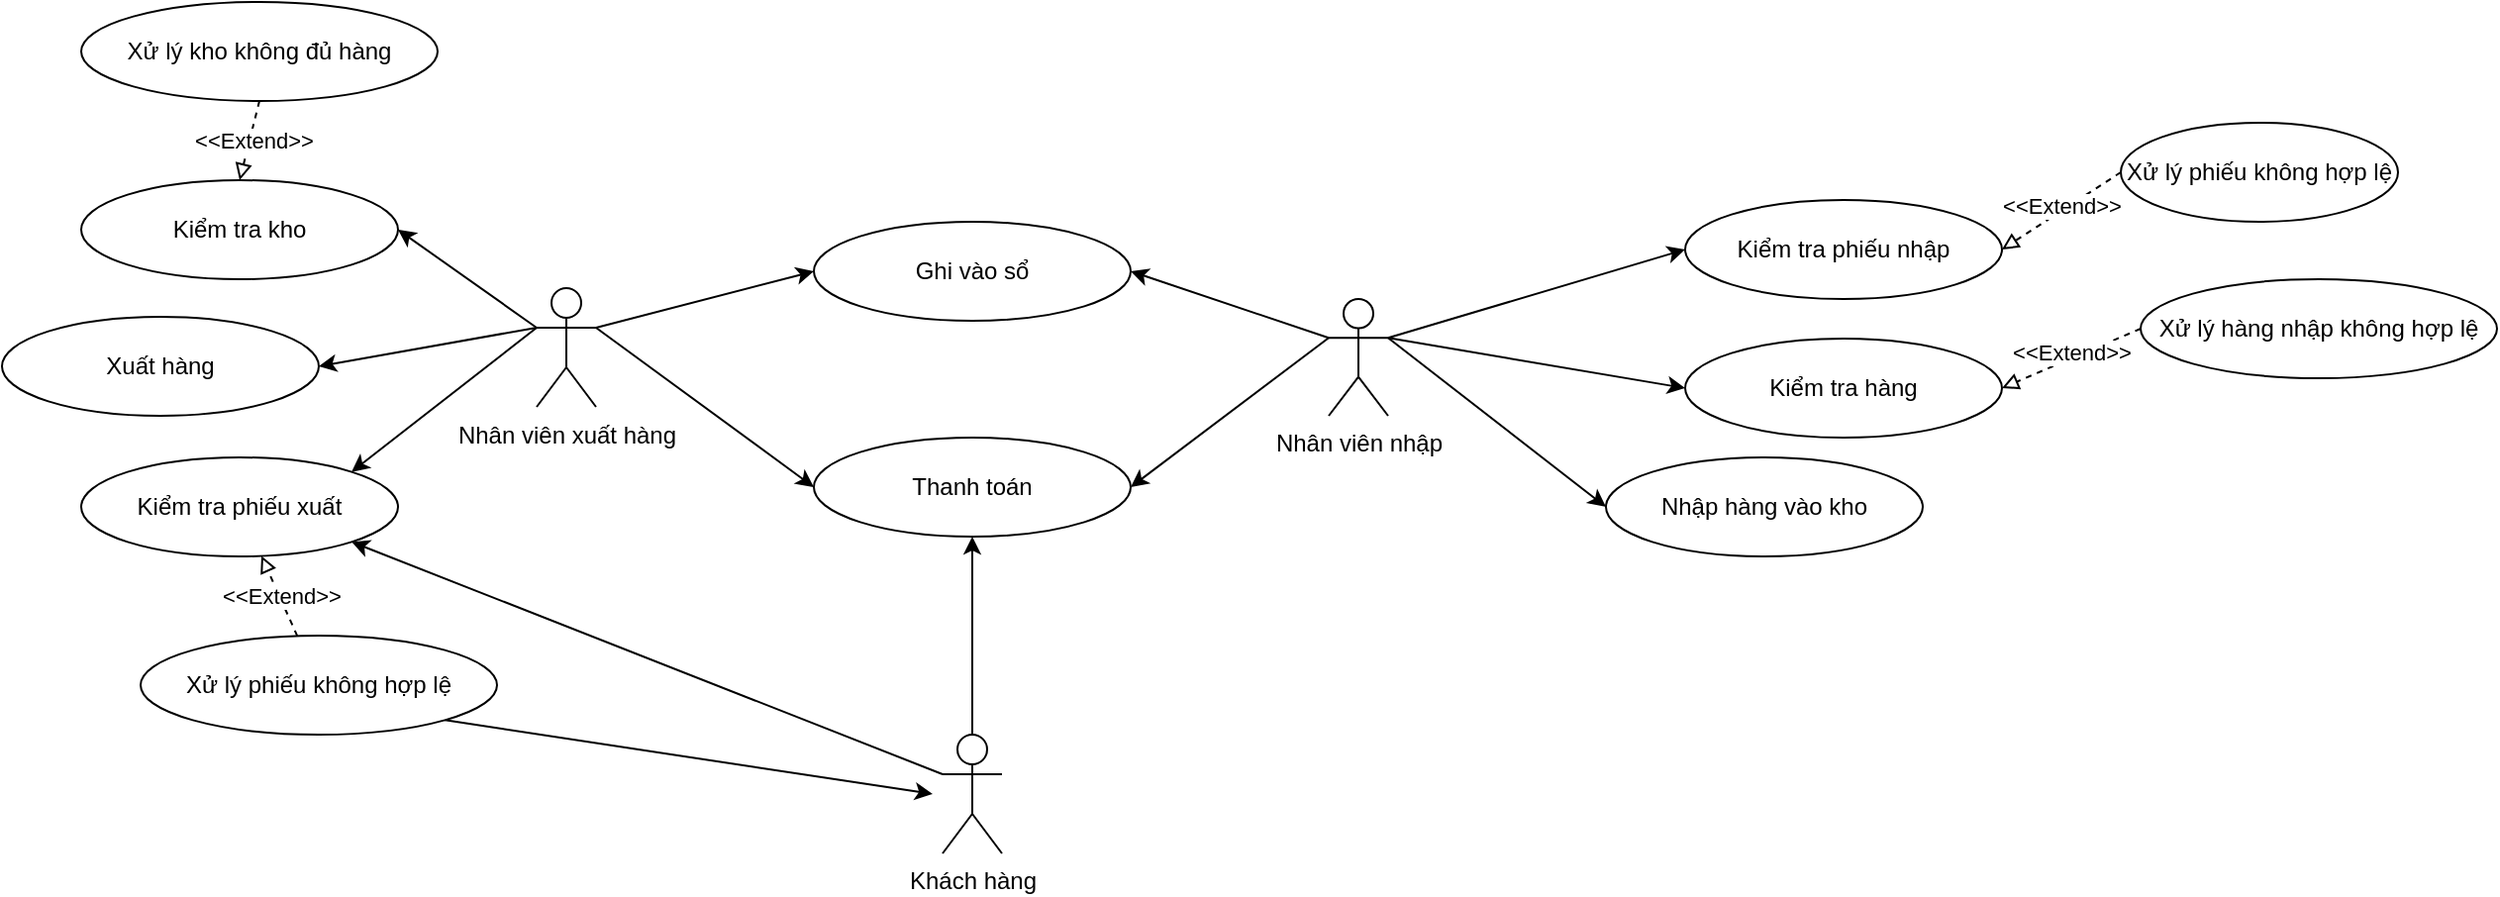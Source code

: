 <mxfile version="21.7.0" type="github">
  <diagram name="Trang-1" id="I9QSSPnk1WxFNa2g9Y9S">
    <mxGraphModel dx="3652" dy="668" grid="1" gridSize="10" guides="1" tooltips="1" connect="1" arrows="1" fold="1" page="1" pageScale="1" pageWidth="2339" pageHeight="3300" math="0" shadow="0">
      <root>
        <mxCell id="0" />
        <mxCell id="1" parent="0" />
        <mxCell id="ENuTCad7pYqqlt3_rePD-4" style="rounded=0;orthogonalLoop=1;jettySize=auto;html=1;exitX=1;exitY=0.333;exitDx=0;exitDy=0;exitPerimeter=0;entryX=0;entryY=0.5;entryDx=0;entryDy=0;" edge="1" parent="1" source="ENuTCad7pYqqlt3_rePD-1" target="ENuTCad7pYqqlt3_rePD-2">
          <mxGeometry relative="1" as="geometry" />
        </mxCell>
        <mxCell id="ENuTCad7pYqqlt3_rePD-11" style="rounded=0;orthogonalLoop=1;jettySize=auto;html=1;exitX=1;exitY=0.333;exitDx=0;exitDy=0;exitPerimeter=0;entryX=0;entryY=0.5;entryDx=0;entryDy=0;" edge="1" parent="1" source="ENuTCad7pYqqlt3_rePD-1" target="ENuTCad7pYqqlt3_rePD-5">
          <mxGeometry relative="1" as="geometry" />
        </mxCell>
        <mxCell id="ENuTCad7pYqqlt3_rePD-17" style="rounded=0;orthogonalLoop=1;jettySize=auto;html=1;exitX=0;exitY=0.333;exitDx=0;exitDy=0;exitPerimeter=0;entryX=1;entryY=0.5;entryDx=0;entryDy=0;" edge="1" parent="1" source="ENuTCad7pYqqlt3_rePD-1" target="ENuTCad7pYqqlt3_rePD-15">
          <mxGeometry relative="1" as="geometry" />
        </mxCell>
        <mxCell id="ENuTCad7pYqqlt3_rePD-18" style="rounded=0;orthogonalLoop=1;jettySize=auto;html=1;entryX=1;entryY=0.5;entryDx=0;entryDy=0;exitX=0;exitY=0.333;exitDx=0;exitDy=0;exitPerimeter=0;" edge="1" parent="1" source="ENuTCad7pYqqlt3_rePD-1" target="ENuTCad7pYqqlt3_rePD-16">
          <mxGeometry relative="1" as="geometry">
            <mxPoint x="680" y="210" as="sourcePoint" />
          </mxGeometry>
        </mxCell>
        <mxCell id="ENuTCad7pYqqlt3_rePD-19" style="rounded=0;orthogonalLoop=1;jettySize=auto;html=1;exitX=1;exitY=0.333;exitDx=0;exitDy=0;exitPerimeter=0;entryX=0;entryY=0.5;entryDx=0;entryDy=0;" edge="1" parent="1" source="ENuTCad7pYqqlt3_rePD-1" target="ENuTCad7pYqqlt3_rePD-14">
          <mxGeometry relative="1" as="geometry" />
        </mxCell>
        <mxCell id="ENuTCad7pYqqlt3_rePD-1" value="Nhân viên nhập" style="shape=umlActor;verticalLabelPosition=bottom;verticalAlign=top;html=1;outlineConnect=0;" vertex="1" parent="1">
          <mxGeometry x="630" y="210" width="30" height="59" as="geometry" />
        </mxCell>
        <mxCell id="ENuTCad7pYqqlt3_rePD-2" value="Kiểm tra phiếu nhập" style="ellipse;whiteSpace=wrap;html=1;" vertex="1" parent="1">
          <mxGeometry x="810" y="160" width="160" height="50" as="geometry" />
        </mxCell>
        <mxCell id="ENuTCad7pYqqlt3_rePD-5" value="Kiểm tra hàng" style="ellipse;whiteSpace=wrap;html=1;" vertex="1" parent="1">
          <mxGeometry x="810" y="230" width="160" height="50" as="geometry" />
        </mxCell>
        <mxCell id="ENuTCad7pYqqlt3_rePD-7" style="rounded=0;orthogonalLoop=1;jettySize=auto;html=1;exitX=0;exitY=0.5;exitDx=0;exitDy=0;entryX=1;entryY=0.5;entryDx=0;entryDy=0;endArrow=block;endFill=0;dashed=1;" edge="1" parent="1" source="ENuTCad7pYqqlt3_rePD-6" target="ENuTCad7pYqqlt3_rePD-2">
          <mxGeometry relative="1" as="geometry" />
        </mxCell>
        <mxCell id="ENuTCad7pYqqlt3_rePD-8" value="&amp;lt;&amp;lt;Extend&amp;gt;&amp;gt;" style="edgeLabel;html=1;align=center;verticalAlign=middle;resizable=0;points=[];" vertex="1" connectable="0" parent="ENuTCad7pYqqlt3_rePD-7">
          <mxGeometry x="-0.029" y="-3" relative="1" as="geometry">
            <mxPoint as="offset" />
          </mxGeometry>
        </mxCell>
        <mxCell id="ENuTCad7pYqqlt3_rePD-6" value="Xử lý phiếu không hợp lệ" style="ellipse;whiteSpace=wrap;html=1;" vertex="1" parent="1">
          <mxGeometry x="1030" y="121" width="140" height="50" as="geometry" />
        </mxCell>
        <mxCell id="ENuTCad7pYqqlt3_rePD-14" value="Nhập hàng vào kho" style="ellipse;whiteSpace=wrap;html=1;" vertex="1" parent="1">
          <mxGeometry x="770" y="290" width="160" height="50" as="geometry" />
        </mxCell>
        <mxCell id="ENuTCad7pYqqlt3_rePD-15" value="Ghi vào sổ" style="ellipse;whiteSpace=wrap;html=1;" vertex="1" parent="1">
          <mxGeometry x="370" y="171" width="160" height="50" as="geometry" />
        </mxCell>
        <mxCell id="ENuTCad7pYqqlt3_rePD-16" value="Thanh toán" style="ellipse;whiteSpace=wrap;html=1;" vertex="1" parent="1">
          <mxGeometry x="370" y="280" width="160" height="50" as="geometry" />
        </mxCell>
        <mxCell id="ENuTCad7pYqqlt3_rePD-20" style="rounded=0;orthogonalLoop=1;jettySize=auto;html=1;exitX=0;exitY=0.5;exitDx=0;exitDy=0;entryX=1;entryY=0.5;entryDx=0;entryDy=0;endArrow=block;endFill=0;dashed=1;" edge="1" parent="1" source="ENuTCad7pYqqlt3_rePD-22">
          <mxGeometry relative="1" as="geometry">
            <mxPoint x="970" y="255" as="targetPoint" />
          </mxGeometry>
        </mxCell>
        <mxCell id="ENuTCad7pYqqlt3_rePD-21" value="&amp;lt;&amp;lt;Extend&amp;gt;&amp;gt;" style="edgeLabel;html=1;align=center;verticalAlign=middle;resizable=0;points=[];" vertex="1" connectable="0" parent="ENuTCad7pYqqlt3_rePD-20">
          <mxGeometry x="-0.029" y="-3" relative="1" as="geometry">
            <mxPoint as="offset" />
          </mxGeometry>
        </mxCell>
        <mxCell id="ENuTCad7pYqqlt3_rePD-22" value="Xử lý hàng nhập không hợp lệ" style="ellipse;whiteSpace=wrap;html=1;" vertex="1" parent="1">
          <mxGeometry x="1040" y="200" width="180" height="50" as="geometry" />
        </mxCell>
        <mxCell id="ENuTCad7pYqqlt3_rePD-37" style="rounded=0;orthogonalLoop=1;jettySize=auto;html=1;exitX=1;exitY=0.333;exitDx=0;exitDy=0;exitPerimeter=0;entryX=0;entryY=0.5;entryDx=0;entryDy=0;" edge="1" parent="1" source="ENuTCad7pYqqlt3_rePD-36" target="ENuTCad7pYqqlt3_rePD-15">
          <mxGeometry relative="1" as="geometry" />
        </mxCell>
        <mxCell id="ENuTCad7pYqqlt3_rePD-38" style="rounded=0;orthogonalLoop=1;jettySize=auto;html=1;exitX=1;exitY=0.333;exitDx=0;exitDy=0;exitPerimeter=0;entryX=0;entryY=0.5;entryDx=0;entryDy=0;" edge="1" parent="1" source="ENuTCad7pYqqlt3_rePD-36" target="ENuTCad7pYqqlt3_rePD-16">
          <mxGeometry relative="1" as="geometry" />
        </mxCell>
        <mxCell id="ENuTCad7pYqqlt3_rePD-42" style="rounded=0;orthogonalLoop=1;jettySize=auto;html=1;exitX=0;exitY=0.333;exitDx=0;exitDy=0;exitPerimeter=0;entryX=1;entryY=0;entryDx=0;entryDy=0;" edge="1" parent="1" source="ENuTCad7pYqqlt3_rePD-36" target="ENuTCad7pYqqlt3_rePD-39">
          <mxGeometry relative="1" as="geometry">
            <mxPoint x="260" y="484.5" as="sourcePoint" />
          </mxGeometry>
        </mxCell>
        <mxCell id="ENuTCad7pYqqlt3_rePD-43" style="rounded=0;orthogonalLoop=1;jettySize=auto;html=1;exitX=0;exitY=0.333;exitDx=0;exitDy=0;exitPerimeter=0;entryX=1;entryY=0.5;entryDx=0;entryDy=0;" edge="1" parent="1" source="ENuTCad7pYqqlt3_rePD-36" target="ENuTCad7pYqqlt3_rePD-40">
          <mxGeometry relative="1" as="geometry" />
        </mxCell>
        <mxCell id="ENuTCad7pYqqlt3_rePD-44" style="rounded=0;orthogonalLoop=1;jettySize=auto;html=1;exitX=0;exitY=0.333;exitDx=0;exitDy=0;exitPerimeter=0;entryX=1;entryY=0.5;entryDx=0;entryDy=0;" edge="1" parent="1" source="ENuTCad7pYqqlt3_rePD-36" target="ENuTCad7pYqqlt3_rePD-41">
          <mxGeometry relative="1" as="geometry" />
        </mxCell>
        <mxCell id="ENuTCad7pYqqlt3_rePD-36" value="Nhân viên xuất hàng" style="shape=umlActor;verticalLabelPosition=bottom;verticalAlign=top;html=1;outlineConnect=0;" vertex="1" parent="1">
          <mxGeometry x="230" y="204.5" width="30" height="60" as="geometry" />
        </mxCell>
        <mxCell id="ENuTCad7pYqqlt3_rePD-39" value="Kiểm tra phiếu xuất" style="ellipse;whiteSpace=wrap;html=1;" vertex="1" parent="1">
          <mxGeometry y="290" width="160" height="50" as="geometry" />
        </mxCell>
        <mxCell id="ENuTCad7pYqqlt3_rePD-40" value="Kiểm tra kho" style="ellipse;whiteSpace=wrap;html=1;" vertex="1" parent="1">
          <mxGeometry y="150" width="160" height="50" as="geometry" />
        </mxCell>
        <mxCell id="ENuTCad7pYqqlt3_rePD-41" value="Xuất hàng" style="ellipse;whiteSpace=wrap;html=1;" vertex="1" parent="1">
          <mxGeometry x="-40" y="219" width="160" height="50" as="geometry" />
        </mxCell>
        <mxCell id="ENuTCad7pYqqlt3_rePD-48" style="rounded=0;orthogonalLoop=1;jettySize=auto;html=1;dashed=1;endArrow=block;endFill=0;" edge="1" parent="1" source="ENuTCad7pYqqlt3_rePD-45" target="ENuTCad7pYqqlt3_rePD-39">
          <mxGeometry relative="1" as="geometry" />
        </mxCell>
        <mxCell id="ENuTCad7pYqqlt3_rePD-49" value="&amp;lt;&amp;lt;Extend&amp;gt;&amp;gt;" style="edgeLabel;html=1;align=center;verticalAlign=middle;resizable=0;points=[];" vertex="1" connectable="0" parent="ENuTCad7pYqqlt3_rePD-48">
          <mxGeometry x="-0.006" y="-1" relative="1" as="geometry">
            <mxPoint as="offset" />
          </mxGeometry>
        </mxCell>
        <mxCell id="ENuTCad7pYqqlt3_rePD-56" style="rounded=0;orthogonalLoop=1;jettySize=auto;html=1;exitX=1;exitY=1;exitDx=0;exitDy=0;" edge="1" parent="1" source="ENuTCad7pYqqlt3_rePD-45">
          <mxGeometry relative="1" as="geometry">
            <mxPoint x="430.0" y="460" as="targetPoint" />
          </mxGeometry>
        </mxCell>
        <mxCell id="ENuTCad7pYqqlt3_rePD-45" value="Xử lý phiếu không hợp lệ" style="ellipse;whiteSpace=wrap;html=1;" vertex="1" parent="1">
          <mxGeometry x="30" y="380" width="180" height="50" as="geometry" />
        </mxCell>
        <mxCell id="ENuTCad7pYqqlt3_rePD-47" style="rounded=0;orthogonalLoop=1;jettySize=auto;html=1;exitX=0.5;exitY=1;exitDx=0;exitDy=0;entryX=0.5;entryY=0;entryDx=0;entryDy=0;dashed=1;endArrow=block;endFill=0;" edge="1" parent="1" source="ENuTCad7pYqqlt3_rePD-46" target="ENuTCad7pYqqlt3_rePD-40">
          <mxGeometry relative="1" as="geometry" />
        </mxCell>
        <mxCell id="ENuTCad7pYqqlt3_rePD-50" value="&amp;lt;&amp;lt;Extend&amp;gt;&amp;gt;" style="edgeLabel;html=1;align=center;verticalAlign=middle;resizable=0;points=[];" vertex="1" connectable="0" parent="ENuTCad7pYqqlt3_rePD-47">
          <mxGeometry x="-0.037" y="2" relative="1" as="geometry">
            <mxPoint as="offset" />
          </mxGeometry>
        </mxCell>
        <mxCell id="ENuTCad7pYqqlt3_rePD-46" value="Xử lý kho không đủ hàng" style="ellipse;whiteSpace=wrap;html=1;" vertex="1" parent="1">
          <mxGeometry y="60" width="180" height="50" as="geometry" />
        </mxCell>
        <mxCell id="ENuTCad7pYqqlt3_rePD-53" style="rounded=0;orthogonalLoop=1;jettySize=auto;html=1;exitX=0.5;exitY=0;exitDx=0;exitDy=0;exitPerimeter=0;entryX=0.5;entryY=1;entryDx=0;entryDy=0;" edge="1" parent="1" source="ENuTCad7pYqqlt3_rePD-51" target="ENuTCad7pYqqlt3_rePD-16">
          <mxGeometry relative="1" as="geometry" />
        </mxCell>
        <mxCell id="ENuTCad7pYqqlt3_rePD-54" style="rounded=0;orthogonalLoop=1;jettySize=auto;html=1;exitX=0;exitY=0.333;exitDx=0;exitDy=0;exitPerimeter=0;entryX=1;entryY=1;entryDx=0;entryDy=0;" edge="1" parent="1" source="ENuTCad7pYqqlt3_rePD-51" target="ENuTCad7pYqqlt3_rePD-39">
          <mxGeometry relative="1" as="geometry" />
        </mxCell>
        <mxCell id="ENuTCad7pYqqlt3_rePD-51" value="Khách hàng" style="shape=umlActor;verticalLabelPosition=bottom;verticalAlign=top;html=1;outlineConnect=0;" vertex="1" parent="1">
          <mxGeometry x="435" y="430" width="30" height="60" as="geometry" />
        </mxCell>
      </root>
    </mxGraphModel>
  </diagram>
</mxfile>
